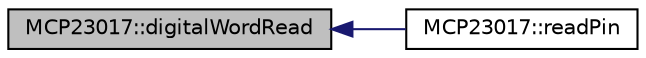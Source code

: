 digraph "MCP23017::digitalWordRead"
{
  edge [fontname="Helvetica",fontsize="10",labelfontname="Helvetica",labelfontsize="10"];
  node [fontname="Helvetica",fontsize="10",shape=record];
  rankdir="LR";
  Node16 [label="MCP23017::digitalWordRead",height=0.2,width=0.4,color="black", fillcolor="grey75", style="filled", fontcolor="black"];
  Node16 -> Node17 [dir="back",color="midnightblue",fontsize="10",style="solid",fontname="Helvetica"];
  Node17 [label="MCP23017::readPin",height=0.2,width=0.4,color="black", fillcolor="white", style="filled",URL="$class_m_c_p23017.html#a6b9fc988b1bae8bf9cd9b9082f952ee1",tooltip="Read a 0/1 value from an input bit. "];
}
